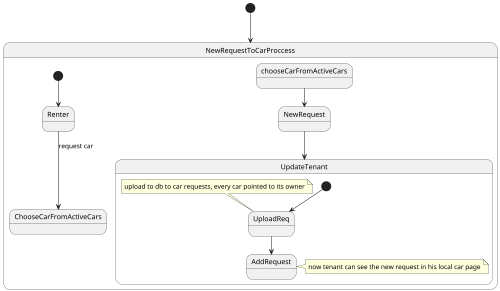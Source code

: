 @startuml
'https://plantuml.com/state-diagram

scale 500 width
[*] --> NewRequestToCarProccess

state NewRequestToCarProccess {
    [*] --> Renter
    Renter --> ChooseCarFromActiveCars : request car
    chooseCarFromActiveCars --> NewRequest
    NewRequest --> UpdateTenant
}

state UpdateTenant {
    note "upload to db to car requests, every car pointed to its owner" as uploadReq
    [*] --> UploadReq
    uploadReq --> UploadReq
    UploadReq --> AddRequest
    note "now tenant can see the new request in his local car page" as tsee
    AddRequest <-- tsee
}


@enduml